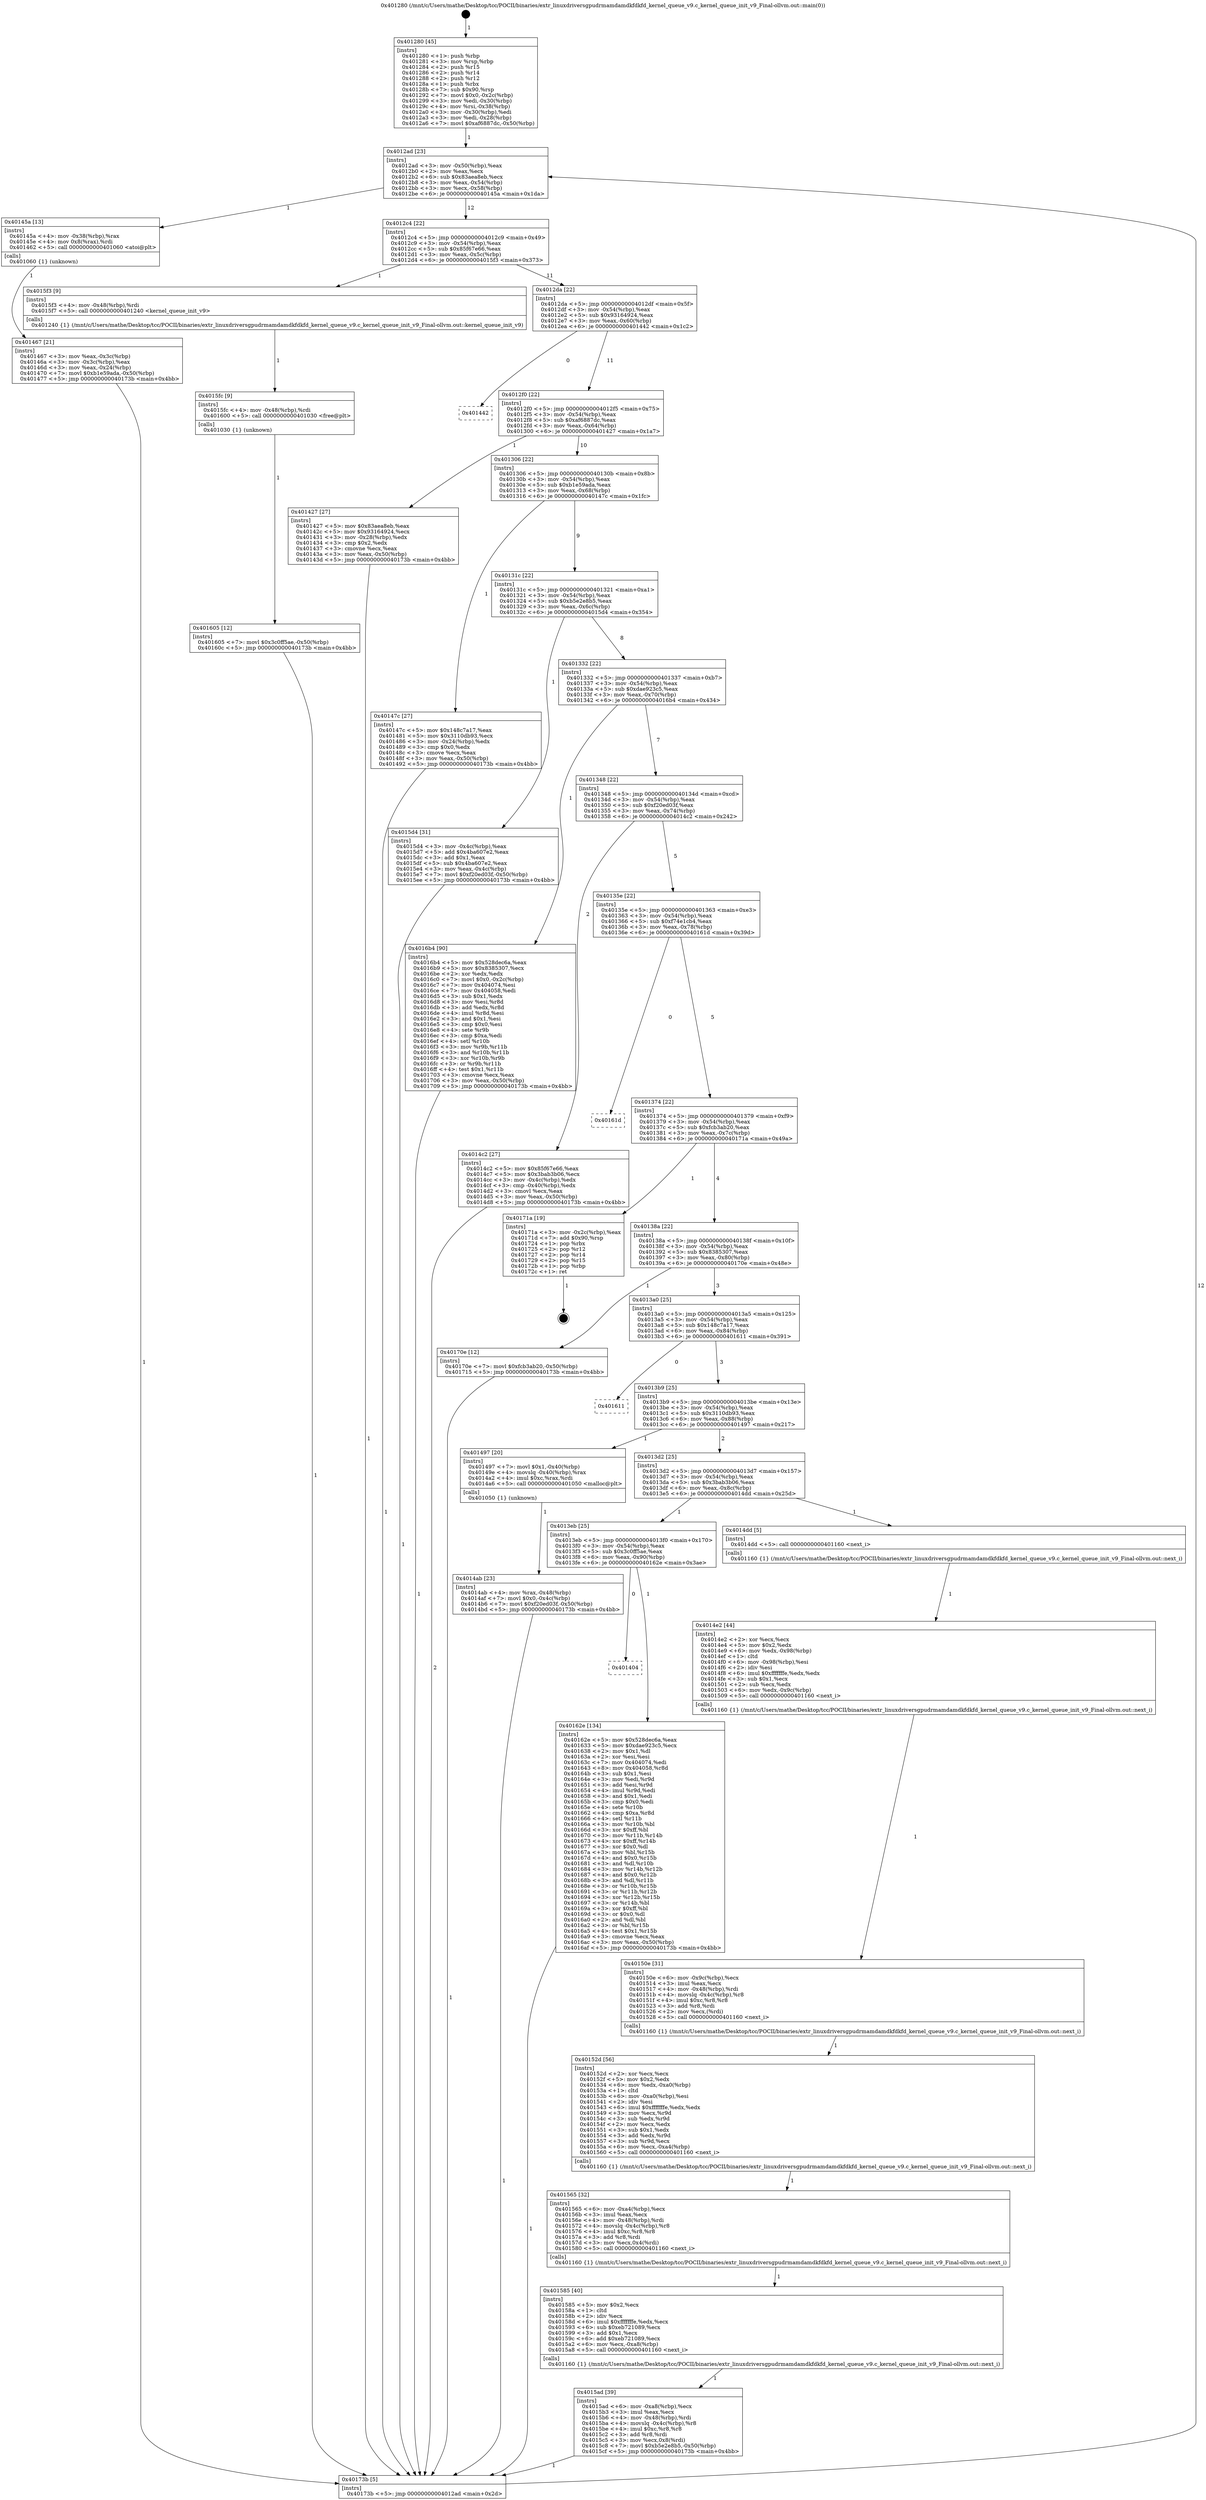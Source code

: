 digraph "0x401280" {
  label = "0x401280 (/mnt/c/Users/mathe/Desktop/tcc/POCII/binaries/extr_linuxdriversgpudrmamdamdkfdkfd_kernel_queue_v9.c_kernel_queue_init_v9_Final-ollvm.out::main(0))"
  labelloc = "t"
  node[shape=record]

  Entry [label="",width=0.3,height=0.3,shape=circle,fillcolor=black,style=filled]
  "0x4012ad" [label="{
     0x4012ad [23]\l
     | [instrs]\l
     &nbsp;&nbsp;0x4012ad \<+3\>: mov -0x50(%rbp),%eax\l
     &nbsp;&nbsp;0x4012b0 \<+2\>: mov %eax,%ecx\l
     &nbsp;&nbsp;0x4012b2 \<+6\>: sub $0x83aea8eb,%ecx\l
     &nbsp;&nbsp;0x4012b8 \<+3\>: mov %eax,-0x54(%rbp)\l
     &nbsp;&nbsp;0x4012bb \<+3\>: mov %ecx,-0x58(%rbp)\l
     &nbsp;&nbsp;0x4012be \<+6\>: je 000000000040145a \<main+0x1da\>\l
  }"]
  "0x40145a" [label="{
     0x40145a [13]\l
     | [instrs]\l
     &nbsp;&nbsp;0x40145a \<+4\>: mov -0x38(%rbp),%rax\l
     &nbsp;&nbsp;0x40145e \<+4\>: mov 0x8(%rax),%rdi\l
     &nbsp;&nbsp;0x401462 \<+5\>: call 0000000000401060 \<atoi@plt\>\l
     | [calls]\l
     &nbsp;&nbsp;0x401060 \{1\} (unknown)\l
  }"]
  "0x4012c4" [label="{
     0x4012c4 [22]\l
     | [instrs]\l
     &nbsp;&nbsp;0x4012c4 \<+5\>: jmp 00000000004012c9 \<main+0x49\>\l
     &nbsp;&nbsp;0x4012c9 \<+3\>: mov -0x54(%rbp),%eax\l
     &nbsp;&nbsp;0x4012cc \<+5\>: sub $0x85f67e66,%eax\l
     &nbsp;&nbsp;0x4012d1 \<+3\>: mov %eax,-0x5c(%rbp)\l
     &nbsp;&nbsp;0x4012d4 \<+6\>: je 00000000004015f3 \<main+0x373\>\l
  }"]
  Exit [label="",width=0.3,height=0.3,shape=circle,fillcolor=black,style=filled,peripheries=2]
  "0x4015f3" [label="{
     0x4015f3 [9]\l
     | [instrs]\l
     &nbsp;&nbsp;0x4015f3 \<+4\>: mov -0x48(%rbp),%rdi\l
     &nbsp;&nbsp;0x4015f7 \<+5\>: call 0000000000401240 \<kernel_queue_init_v9\>\l
     | [calls]\l
     &nbsp;&nbsp;0x401240 \{1\} (/mnt/c/Users/mathe/Desktop/tcc/POCII/binaries/extr_linuxdriversgpudrmamdamdkfdkfd_kernel_queue_v9.c_kernel_queue_init_v9_Final-ollvm.out::kernel_queue_init_v9)\l
  }"]
  "0x4012da" [label="{
     0x4012da [22]\l
     | [instrs]\l
     &nbsp;&nbsp;0x4012da \<+5\>: jmp 00000000004012df \<main+0x5f\>\l
     &nbsp;&nbsp;0x4012df \<+3\>: mov -0x54(%rbp),%eax\l
     &nbsp;&nbsp;0x4012e2 \<+5\>: sub $0x93164924,%eax\l
     &nbsp;&nbsp;0x4012e7 \<+3\>: mov %eax,-0x60(%rbp)\l
     &nbsp;&nbsp;0x4012ea \<+6\>: je 0000000000401442 \<main+0x1c2\>\l
  }"]
  "0x401404" [label="{
     0x401404\l
  }", style=dashed]
  "0x401442" [label="{
     0x401442\l
  }", style=dashed]
  "0x4012f0" [label="{
     0x4012f0 [22]\l
     | [instrs]\l
     &nbsp;&nbsp;0x4012f0 \<+5\>: jmp 00000000004012f5 \<main+0x75\>\l
     &nbsp;&nbsp;0x4012f5 \<+3\>: mov -0x54(%rbp),%eax\l
     &nbsp;&nbsp;0x4012f8 \<+5\>: sub $0xaf6887dc,%eax\l
     &nbsp;&nbsp;0x4012fd \<+3\>: mov %eax,-0x64(%rbp)\l
     &nbsp;&nbsp;0x401300 \<+6\>: je 0000000000401427 \<main+0x1a7\>\l
  }"]
  "0x40162e" [label="{
     0x40162e [134]\l
     | [instrs]\l
     &nbsp;&nbsp;0x40162e \<+5\>: mov $0x528dec6a,%eax\l
     &nbsp;&nbsp;0x401633 \<+5\>: mov $0xdae923c5,%ecx\l
     &nbsp;&nbsp;0x401638 \<+2\>: mov $0x1,%dl\l
     &nbsp;&nbsp;0x40163a \<+2\>: xor %esi,%esi\l
     &nbsp;&nbsp;0x40163c \<+7\>: mov 0x404074,%edi\l
     &nbsp;&nbsp;0x401643 \<+8\>: mov 0x404058,%r8d\l
     &nbsp;&nbsp;0x40164b \<+3\>: sub $0x1,%esi\l
     &nbsp;&nbsp;0x40164e \<+3\>: mov %edi,%r9d\l
     &nbsp;&nbsp;0x401651 \<+3\>: add %esi,%r9d\l
     &nbsp;&nbsp;0x401654 \<+4\>: imul %r9d,%edi\l
     &nbsp;&nbsp;0x401658 \<+3\>: and $0x1,%edi\l
     &nbsp;&nbsp;0x40165b \<+3\>: cmp $0x0,%edi\l
     &nbsp;&nbsp;0x40165e \<+4\>: sete %r10b\l
     &nbsp;&nbsp;0x401662 \<+4\>: cmp $0xa,%r8d\l
     &nbsp;&nbsp;0x401666 \<+4\>: setl %r11b\l
     &nbsp;&nbsp;0x40166a \<+3\>: mov %r10b,%bl\l
     &nbsp;&nbsp;0x40166d \<+3\>: xor $0xff,%bl\l
     &nbsp;&nbsp;0x401670 \<+3\>: mov %r11b,%r14b\l
     &nbsp;&nbsp;0x401673 \<+4\>: xor $0xff,%r14b\l
     &nbsp;&nbsp;0x401677 \<+3\>: xor $0x0,%dl\l
     &nbsp;&nbsp;0x40167a \<+3\>: mov %bl,%r15b\l
     &nbsp;&nbsp;0x40167d \<+4\>: and $0x0,%r15b\l
     &nbsp;&nbsp;0x401681 \<+3\>: and %dl,%r10b\l
     &nbsp;&nbsp;0x401684 \<+3\>: mov %r14b,%r12b\l
     &nbsp;&nbsp;0x401687 \<+4\>: and $0x0,%r12b\l
     &nbsp;&nbsp;0x40168b \<+3\>: and %dl,%r11b\l
     &nbsp;&nbsp;0x40168e \<+3\>: or %r10b,%r15b\l
     &nbsp;&nbsp;0x401691 \<+3\>: or %r11b,%r12b\l
     &nbsp;&nbsp;0x401694 \<+3\>: xor %r12b,%r15b\l
     &nbsp;&nbsp;0x401697 \<+3\>: or %r14b,%bl\l
     &nbsp;&nbsp;0x40169a \<+3\>: xor $0xff,%bl\l
     &nbsp;&nbsp;0x40169d \<+3\>: or $0x0,%dl\l
     &nbsp;&nbsp;0x4016a0 \<+2\>: and %dl,%bl\l
     &nbsp;&nbsp;0x4016a2 \<+3\>: or %bl,%r15b\l
     &nbsp;&nbsp;0x4016a5 \<+4\>: test $0x1,%r15b\l
     &nbsp;&nbsp;0x4016a9 \<+3\>: cmovne %ecx,%eax\l
     &nbsp;&nbsp;0x4016ac \<+3\>: mov %eax,-0x50(%rbp)\l
     &nbsp;&nbsp;0x4016af \<+5\>: jmp 000000000040173b \<main+0x4bb\>\l
  }"]
  "0x401427" [label="{
     0x401427 [27]\l
     | [instrs]\l
     &nbsp;&nbsp;0x401427 \<+5\>: mov $0x83aea8eb,%eax\l
     &nbsp;&nbsp;0x40142c \<+5\>: mov $0x93164924,%ecx\l
     &nbsp;&nbsp;0x401431 \<+3\>: mov -0x28(%rbp),%edx\l
     &nbsp;&nbsp;0x401434 \<+3\>: cmp $0x2,%edx\l
     &nbsp;&nbsp;0x401437 \<+3\>: cmovne %ecx,%eax\l
     &nbsp;&nbsp;0x40143a \<+3\>: mov %eax,-0x50(%rbp)\l
     &nbsp;&nbsp;0x40143d \<+5\>: jmp 000000000040173b \<main+0x4bb\>\l
  }"]
  "0x401306" [label="{
     0x401306 [22]\l
     | [instrs]\l
     &nbsp;&nbsp;0x401306 \<+5\>: jmp 000000000040130b \<main+0x8b\>\l
     &nbsp;&nbsp;0x40130b \<+3\>: mov -0x54(%rbp),%eax\l
     &nbsp;&nbsp;0x40130e \<+5\>: sub $0xb1e59ada,%eax\l
     &nbsp;&nbsp;0x401313 \<+3\>: mov %eax,-0x68(%rbp)\l
     &nbsp;&nbsp;0x401316 \<+6\>: je 000000000040147c \<main+0x1fc\>\l
  }"]
  "0x40173b" [label="{
     0x40173b [5]\l
     | [instrs]\l
     &nbsp;&nbsp;0x40173b \<+5\>: jmp 00000000004012ad \<main+0x2d\>\l
  }"]
  "0x401280" [label="{
     0x401280 [45]\l
     | [instrs]\l
     &nbsp;&nbsp;0x401280 \<+1\>: push %rbp\l
     &nbsp;&nbsp;0x401281 \<+3\>: mov %rsp,%rbp\l
     &nbsp;&nbsp;0x401284 \<+2\>: push %r15\l
     &nbsp;&nbsp;0x401286 \<+2\>: push %r14\l
     &nbsp;&nbsp;0x401288 \<+2\>: push %r12\l
     &nbsp;&nbsp;0x40128a \<+1\>: push %rbx\l
     &nbsp;&nbsp;0x40128b \<+7\>: sub $0x90,%rsp\l
     &nbsp;&nbsp;0x401292 \<+7\>: movl $0x0,-0x2c(%rbp)\l
     &nbsp;&nbsp;0x401299 \<+3\>: mov %edi,-0x30(%rbp)\l
     &nbsp;&nbsp;0x40129c \<+4\>: mov %rsi,-0x38(%rbp)\l
     &nbsp;&nbsp;0x4012a0 \<+3\>: mov -0x30(%rbp),%edi\l
     &nbsp;&nbsp;0x4012a3 \<+3\>: mov %edi,-0x28(%rbp)\l
     &nbsp;&nbsp;0x4012a6 \<+7\>: movl $0xaf6887dc,-0x50(%rbp)\l
  }"]
  "0x401467" [label="{
     0x401467 [21]\l
     | [instrs]\l
     &nbsp;&nbsp;0x401467 \<+3\>: mov %eax,-0x3c(%rbp)\l
     &nbsp;&nbsp;0x40146a \<+3\>: mov -0x3c(%rbp),%eax\l
     &nbsp;&nbsp;0x40146d \<+3\>: mov %eax,-0x24(%rbp)\l
     &nbsp;&nbsp;0x401470 \<+7\>: movl $0xb1e59ada,-0x50(%rbp)\l
     &nbsp;&nbsp;0x401477 \<+5\>: jmp 000000000040173b \<main+0x4bb\>\l
  }"]
  "0x401605" [label="{
     0x401605 [12]\l
     | [instrs]\l
     &nbsp;&nbsp;0x401605 \<+7\>: movl $0x3c0ff5ae,-0x50(%rbp)\l
     &nbsp;&nbsp;0x40160c \<+5\>: jmp 000000000040173b \<main+0x4bb\>\l
  }"]
  "0x40147c" [label="{
     0x40147c [27]\l
     | [instrs]\l
     &nbsp;&nbsp;0x40147c \<+5\>: mov $0x148c7a17,%eax\l
     &nbsp;&nbsp;0x401481 \<+5\>: mov $0x3110db93,%ecx\l
     &nbsp;&nbsp;0x401486 \<+3\>: mov -0x24(%rbp),%edx\l
     &nbsp;&nbsp;0x401489 \<+3\>: cmp $0x0,%edx\l
     &nbsp;&nbsp;0x40148c \<+3\>: cmove %ecx,%eax\l
     &nbsp;&nbsp;0x40148f \<+3\>: mov %eax,-0x50(%rbp)\l
     &nbsp;&nbsp;0x401492 \<+5\>: jmp 000000000040173b \<main+0x4bb\>\l
  }"]
  "0x40131c" [label="{
     0x40131c [22]\l
     | [instrs]\l
     &nbsp;&nbsp;0x40131c \<+5\>: jmp 0000000000401321 \<main+0xa1\>\l
     &nbsp;&nbsp;0x401321 \<+3\>: mov -0x54(%rbp),%eax\l
     &nbsp;&nbsp;0x401324 \<+5\>: sub $0xb5e2e8b5,%eax\l
     &nbsp;&nbsp;0x401329 \<+3\>: mov %eax,-0x6c(%rbp)\l
     &nbsp;&nbsp;0x40132c \<+6\>: je 00000000004015d4 \<main+0x354\>\l
  }"]
  "0x4015fc" [label="{
     0x4015fc [9]\l
     | [instrs]\l
     &nbsp;&nbsp;0x4015fc \<+4\>: mov -0x48(%rbp),%rdi\l
     &nbsp;&nbsp;0x401600 \<+5\>: call 0000000000401030 \<free@plt\>\l
     | [calls]\l
     &nbsp;&nbsp;0x401030 \{1\} (unknown)\l
  }"]
  "0x4015d4" [label="{
     0x4015d4 [31]\l
     | [instrs]\l
     &nbsp;&nbsp;0x4015d4 \<+3\>: mov -0x4c(%rbp),%eax\l
     &nbsp;&nbsp;0x4015d7 \<+5\>: add $0x4ba607e2,%eax\l
     &nbsp;&nbsp;0x4015dc \<+3\>: add $0x1,%eax\l
     &nbsp;&nbsp;0x4015df \<+5\>: sub $0x4ba607e2,%eax\l
     &nbsp;&nbsp;0x4015e4 \<+3\>: mov %eax,-0x4c(%rbp)\l
     &nbsp;&nbsp;0x4015e7 \<+7\>: movl $0xf20ed03f,-0x50(%rbp)\l
     &nbsp;&nbsp;0x4015ee \<+5\>: jmp 000000000040173b \<main+0x4bb\>\l
  }"]
  "0x401332" [label="{
     0x401332 [22]\l
     | [instrs]\l
     &nbsp;&nbsp;0x401332 \<+5\>: jmp 0000000000401337 \<main+0xb7\>\l
     &nbsp;&nbsp;0x401337 \<+3\>: mov -0x54(%rbp),%eax\l
     &nbsp;&nbsp;0x40133a \<+5\>: sub $0xdae923c5,%eax\l
     &nbsp;&nbsp;0x40133f \<+3\>: mov %eax,-0x70(%rbp)\l
     &nbsp;&nbsp;0x401342 \<+6\>: je 00000000004016b4 \<main+0x434\>\l
  }"]
  "0x4015ad" [label="{
     0x4015ad [39]\l
     | [instrs]\l
     &nbsp;&nbsp;0x4015ad \<+6\>: mov -0xa8(%rbp),%ecx\l
     &nbsp;&nbsp;0x4015b3 \<+3\>: imul %eax,%ecx\l
     &nbsp;&nbsp;0x4015b6 \<+4\>: mov -0x48(%rbp),%rdi\l
     &nbsp;&nbsp;0x4015ba \<+4\>: movslq -0x4c(%rbp),%r8\l
     &nbsp;&nbsp;0x4015be \<+4\>: imul $0xc,%r8,%r8\l
     &nbsp;&nbsp;0x4015c2 \<+3\>: add %r8,%rdi\l
     &nbsp;&nbsp;0x4015c5 \<+3\>: mov %ecx,0x8(%rdi)\l
     &nbsp;&nbsp;0x4015c8 \<+7\>: movl $0xb5e2e8b5,-0x50(%rbp)\l
     &nbsp;&nbsp;0x4015cf \<+5\>: jmp 000000000040173b \<main+0x4bb\>\l
  }"]
  "0x4016b4" [label="{
     0x4016b4 [90]\l
     | [instrs]\l
     &nbsp;&nbsp;0x4016b4 \<+5\>: mov $0x528dec6a,%eax\l
     &nbsp;&nbsp;0x4016b9 \<+5\>: mov $0x8385307,%ecx\l
     &nbsp;&nbsp;0x4016be \<+2\>: xor %edx,%edx\l
     &nbsp;&nbsp;0x4016c0 \<+7\>: movl $0x0,-0x2c(%rbp)\l
     &nbsp;&nbsp;0x4016c7 \<+7\>: mov 0x404074,%esi\l
     &nbsp;&nbsp;0x4016ce \<+7\>: mov 0x404058,%edi\l
     &nbsp;&nbsp;0x4016d5 \<+3\>: sub $0x1,%edx\l
     &nbsp;&nbsp;0x4016d8 \<+3\>: mov %esi,%r8d\l
     &nbsp;&nbsp;0x4016db \<+3\>: add %edx,%r8d\l
     &nbsp;&nbsp;0x4016de \<+4\>: imul %r8d,%esi\l
     &nbsp;&nbsp;0x4016e2 \<+3\>: and $0x1,%esi\l
     &nbsp;&nbsp;0x4016e5 \<+3\>: cmp $0x0,%esi\l
     &nbsp;&nbsp;0x4016e8 \<+4\>: sete %r9b\l
     &nbsp;&nbsp;0x4016ec \<+3\>: cmp $0xa,%edi\l
     &nbsp;&nbsp;0x4016ef \<+4\>: setl %r10b\l
     &nbsp;&nbsp;0x4016f3 \<+3\>: mov %r9b,%r11b\l
     &nbsp;&nbsp;0x4016f6 \<+3\>: and %r10b,%r11b\l
     &nbsp;&nbsp;0x4016f9 \<+3\>: xor %r10b,%r9b\l
     &nbsp;&nbsp;0x4016fc \<+3\>: or %r9b,%r11b\l
     &nbsp;&nbsp;0x4016ff \<+4\>: test $0x1,%r11b\l
     &nbsp;&nbsp;0x401703 \<+3\>: cmovne %ecx,%eax\l
     &nbsp;&nbsp;0x401706 \<+3\>: mov %eax,-0x50(%rbp)\l
     &nbsp;&nbsp;0x401709 \<+5\>: jmp 000000000040173b \<main+0x4bb\>\l
  }"]
  "0x401348" [label="{
     0x401348 [22]\l
     | [instrs]\l
     &nbsp;&nbsp;0x401348 \<+5\>: jmp 000000000040134d \<main+0xcd\>\l
     &nbsp;&nbsp;0x40134d \<+3\>: mov -0x54(%rbp),%eax\l
     &nbsp;&nbsp;0x401350 \<+5\>: sub $0xf20ed03f,%eax\l
     &nbsp;&nbsp;0x401355 \<+3\>: mov %eax,-0x74(%rbp)\l
     &nbsp;&nbsp;0x401358 \<+6\>: je 00000000004014c2 \<main+0x242\>\l
  }"]
  "0x401585" [label="{
     0x401585 [40]\l
     | [instrs]\l
     &nbsp;&nbsp;0x401585 \<+5\>: mov $0x2,%ecx\l
     &nbsp;&nbsp;0x40158a \<+1\>: cltd\l
     &nbsp;&nbsp;0x40158b \<+2\>: idiv %ecx\l
     &nbsp;&nbsp;0x40158d \<+6\>: imul $0xfffffffe,%edx,%ecx\l
     &nbsp;&nbsp;0x401593 \<+6\>: sub $0xeb721089,%ecx\l
     &nbsp;&nbsp;0x401599 \<+3\>: add $0x1,%ecx\l
     &nbsp;&nbsp;0x40159c \<+6\>: add $0xeb721089,%ecx\l
     &nbsp;&nbsp;0x4015a2 \<+6\>: mov %ecx,-0xa8(%rbp)\l
     &nbsp;&nbsp;0x4015a8 \<+5\>: call 0000000000401160 \<next_i\>\l
     | [calls]\l
     &nbsp;&nbsp;0x401160 \{1\} (/mnt/c/Users/mathe/Desktop/tcc/POCII/binaries/extr_linuxdriversgpudrmamdamdkfdkfd_kernel_queue_v9.c_kernel_queue_init_v9_Final-ollvm.out::next_i)\l
  }"]
  "0x4014c2" [label="{
     0x4014c2 [27]\l
     | [instrs]\l
     &nbsp;&nbsp;0x4014c2 \<+5\>: mov $0x85f67e66,%eax\l
     &nbsp;&nbsp;0x4014c7 \<+5\>: mov $0x3bab3b06,%ecx\l
     &nbsp;&nbsp;0x4014cc \<+3\>: mov -0x4c(%rbp),%edx\l
     &nbsp;&nbsp;0x4014cf \<+3\>: cmp -0x40(%rbp),%edx\l
     &nbsp;&nbsp;0x4014d2 \<+3\>: cmovl %ecx,%eax\l
     &nbsp;&nbsp;0x4014d5 \<+3\>: mov %eax,-0x50(%rbp)\l
     &nbsp;&nbsp;0x4014d8 \<+5\>: jmp 000000000040173b \<main+0x4bb\>\l
  }"]
  "0x40135e" [label="{
     0x40135e [22]\l
     | [instrs]\l
     &nbsp;&nbsp;0x40135e \<+5\>: jmp 0000000000401363 \<main+0xe3\>\l
     &nbsp;&nbsp;0x401363 \<+3\>: mov -0x54(%rbp),%eax\l
     &nbsp;&nbsp;0x401366 \<+5\>: sub $0xf74e1cb4,%eax\l
     &nbsp;&nbsp;0x40136b \<+3\>: mov %eax,-0x78(%rbp)\l
     &nbsp;&nbsp;0x40136e \<+6\>: je 000000000040161d \<main+0x39d\>\l
  }"]
  "0x401565" [label="{
     0x401565 [32]\l
     | [instrs]\l
     &nbsp;&nbsp;0x401565 \<+6\>: mov -0xa4(%rbp),%ecx\l
     &nbsp;&nbsp;0x40156b \<+3\>: imul %eax,%ecx\l
     &nbsp;&nbsp;0x40156e \<+4\>: mov -0x48(%rbp),%rdi\l
     &nbsp;&nbsp;0x401572 \<+4\>: movslq -0x4c(%rbp),%r8\l
     &nbsp;&nbsp;0x401576 \<+4\>: imul $0xc,%r8,%r8\l
     &nbsp;&nbsp;0x40157a \<+3\>: add %r8,%rdi\l
     &nbsp;&nbsp;0x40157d \<+3\>: mov %ecx,0x4(%rdi)\l
     &nbsp;&nbsp;0x401580 \<+5\>: call 0000000000401160 \<next_i\>\l
     | [calls]\l
     &nbsp;&nbsp;0x401160 \{1\} (/mnt/c/Users/mathe/Desktop/tcc/POCII/binaries/extr_linuxdriversgpudrmamdamdkfdkfd_kernel_queue_v9.c_kernel_queue_init_v9_Final-ollvm.out::next_i)\l
  }"]
  "0x40161d" [label="{
     0x40161d\l
  }", style=dashed]
  "0x401374" [label="{
     0x401374 [22]\l
     | [instrs]\l
     &nbsp;&nbsp;0x401374 \<+5\>: jmp 0000000000401379 \<main+0xf9\>\l
     &nbsp;&nbsp;0x401379 \<+3\>: mov -0x54(%rbp),%eax\l
     &nbsp;&nbsp;0x40137c \<+5\>: sub $0xfcb3ab20,%eax\l
     &nbsp;&nbsp;0x401381 \<+3\>: mov %eax,-0x7c(%rbp)\l
     &nbsp;&nbsp;0x401384 \<+6\>: je 000000000040171a \<main+0x49a\>\l
  }"]
  "0x40152d" [label="{
     0x40152d [56]\l
     | [instrs]\l
     &nbsp;&nbsp;0x40152d \<+2\>: xor %ecx,%ecx\l
     &nbsp;&nbsp;0x40152f \<+5\>: mov $0x2,%edx\l
     &nbsp;&nbsp;0x401534 \<+6\>: mov %edx,-0xa0(%rbp)\l
     &nbsp;&nbsp;0x40153a \<+1\>: cltd\l
     &nbsp;&nbsp;0x40153b \<+6\>: mov -0xa0(%rbp),%esi\l
     &nbsp;&nbsp;0x401541 \<+2\>: idiv %esi\l
     &nbsp;&nbsp;0x401543 \<+6\>: imul $0xfffffffe,%edx,%edx\l
     &nbsp;&nbsp;0x401549 \<+3\>: mov %ecx,%r9d\l
     &nbsp;&nbsp;0x40154c \<+3\>: sub %edx,%r9d\l
     &nbsp;&nbsp;0x40154f \<+2\>: mov %ecx,%edx\l
     &nbsp;&nbsp;0x401551 \<+3\>: sub $0x1,%edx\l
     &nbsp;&nbsp;0x401554 \<+3\>: add %edx,%r9d\l
     &nbsp;&nbsp;0x401557 \<+3\>: sub %r9d,%ecx\l
     &nbsp;&nbsp;0x40155a \<+6\>: mov %ecx,-0xa4(%rbp)\l
     &nbsp;&nbsp;0x401560 \<+5\>: call 0000000000401160 \<next_i\>\l
     | [calls]\l
     &nbsp;&nbsp;0x401160 \{1\} (/mnt/c/Users/mathe/Desktop/tcc/POCII/binaries/extr_linuxdriversgpudrmamdamdkfdkfd_kernel_queue_v9.c_kernel_queue_init_v9_Final-ollvm.out::next_i)\l
  }"]
  "0x40171a" [label="{
     0x40171a [19]\l
     | [instrs]\l
     &nbsp;&nbsp;0x40171a \<+3\>: mov -0x2c(%rbp),%eax\l
     &nbsp;&nbsp;0x40171d \<+7\>: add $0x90,%rsp\l
     &nbsp;&nbsp;0x401724 \<+1\>: pop %rbx\l
     &nbsp;&nbsp;0x401725 \<+2\>: pop %r12\l
     &nbsp;&nbsp;0x401727 \<+2\>: pop %r14\l
     &nbsp;&nbsp;0x401729 \<+2\>: pop %r15\l
     &nbsp;&nbsp;0x40172b \<+1\>: pop %rbp\l
     &nbsp;&nbsp;0x40172c \<+1\>: ret\l
  }"]
  "0x40138a" [label="{
     0x40138a [22]\l
     | [instrs]\l
     &nbsp;&nbsp;0x40138a \<+5\>: jmp 000000000040138f \<main+0x10f\>\l
     &nbsp;&nbsp;0x40138f \<+3\>: mov -0x54(%rbp),%eax\l
     &nbsp;&nbsp;0x401392 \<+5\>: sub $0x8385307,%eax\l
     &nbsp;&nbsp;0x401397 \<+3\>: mov %eax,-0x80(%rbp)\l
     &nbsp;&nbsp;0x40139a \<+6\>: je 000000000040170e \<main+0x48e\>\l
  }"]
  "0x40150e" [label="{
     0x40150e [31]\l
     | [instrs]\l
     &nbsp;&nbsp;0x40150e \<+6\>: mov -0x9c(%rbp),%ecx\l
     &nbsp;&nbsp;0x401514 \<+3\>: imul %eax,%ecx\l
     &nbsp;&nbsp;0x401517 \<+4\>: mov -0x48(%rbp),%rdi\l
     &nbsp;&nbsp;0x40151b \<+4\>: movslq -0x4c(%rbp),%r8\l
     &nbsp;&nbsp;0x40151f \<+4\>: imul $0xc,%r8,%r8\l
     &nbsp;&nbsp;0x401523 \<+3\>: add %r8,%rdi\l
     &nbsp;&nbsp;0x401526 \<+2\>: mov %ecx,(%rdi)\l
     &nbsp;&nbsp;0x401528 \<+5\>: call 0000000000401160 \<next_i\>\l
     | [calls]\l
     &nbsp;&nbsp;0x401160 \{1\} (/mnt/c/Users/mathe/Desktop/tcc/POCII/binaries/extr_linuxdriversgpudrmamdamdkfdkfd_kernel_queue_v9.c_kernel_queue_init_v9_Final-ollvm.out::next_i)\l
  }"]
  "0x40170e" [label="{
     0x40170e [12]\l
     | [instrs]\l
     &nbsp;&nbsp;0x40170e \<+7\>: movl $0xfcb3ab20,-0x50(%rbp)\l
     &nbsp;&nbsp;0x401715 \<+5\>: jmp 000000000040173b \<main+0x4bb\>\l
  }"]
  "0x4013a0" [label="{
     0x4013a0 [25]\l
     | [instrs]\l
     &nbsp;&nbsp;0x4013a0 \<+5\>: jmp 00000000004013a5 \<main+0x125\>\l
     &nbsp;&nbsp;0x4013a5 \<+3\>: mov -0x54(%rbp),%eax\l
     &nbsp;&nbsp;0x4013a8 \<+5\>: sub $0x148c7a17,%eax\l
     &nbsp;&nbsp;0x4013ad \<+6\>: mov %eax,-0x84(%rbp)\l
     &nbsp;&nbsp;0x4013b3 \<+6\>: je 0000000000401611 \<main+0x391\>\l
  }"]
  "0x4014e2" [label="{
     0x4014e2 [44]\l
     | [instrs]\l
     &nbsp;&nbsp;0x4014e2 \<+2\>: xor %ecx,%ecx\l
     &nbsp;&nbsp;0x4014e4 \<+5\>: mov $0x2,%edx\l
     &nbsp;&nbsp;0x4014e9 \<+6\>: mov %edx,-0x98(%rbp)\l
     &nbsp;&nbsp;0x4014ef \<+1\>: cltd\l
     &nbsp;&nbsp;0x4014f0 \<+6\>: mov -0x98(%rbp),%esi\l
     &nbsp;&nbsp;0x4014f6 \<+2\>: idiv %esi\l
     &nbsp;&nbsp;0x4014f8 \<+6\>: imul $0xfffffffe,%edx,%edx\l
     &nbsp;&nbsp;0x4014fe \<+3\>: sub $0x1,%ecx\l
     &nbsp;&nbsp;0x401501 \<+2\>: sub %ecx,%edx\l
     &nbsp;&nbsp;0x401503 \<+6\>: mov %edx,-0x9c(%rbp)\l
     &nbsp;&nbsp;0x401509 \<+5\>: call 0000000000401160 \<next_i\>\l
     | [calls]\l
     &nbsp;&nbsp;0x401160 \{1\} (/mnt/c/Users/mathe/Desktop/tcc/POCII/binaries/extr_linuxdriversgpudrmamdamdkfdkfd_kernel_queue_v9.c_kernel_queue_init_v9_Final-ollvm.out::next_i)\l
  }"]
  "0x401611" [label="{
     0x401611\l
  }", style=dashed]
  "0x4013b9" [label="{
     0x4013b9 [25]\l
     | [instrs]\l
     &nbsp;&nbsp;0x4013b9 \<+5\>: jmp 00000000004013be \<main+0x13e\>\l
     &nbsp;&nbsp;0x4013be \<+3\>: mov -0x54(%rbp),%eax\l
     &nbsp;&nbsp;0x4013c1 \<+5\>: sub $0x3110db93,%eax\l
     &nbsp;&nbsp;0x4013c6 \<+6\>: mov %eax,-0x88(%rbp)\l
     &nbsp;&nbsp;0x4013cc \<+6\>: je 0000000000401497 \<main+0x217\>\l
  }"]
  "0x4013eb" [label="{
     0x4013eb [25]\l
     | [instrs]\l
     &nbsp;&nbsp;0x4013eb \<+5\>: jmp 00000000004013f0 \<main+0x170\>\l
     &nbsp;&nbsp;0x4013f0 \<+3\>: mov -0x54(%rbp),%eax\l
     &nbsp;&nbsp;0x4013f3 \<+5\>: sub $0x3c0ff5ae,%eax\l
     &nbsp;&nbsp;0x4013f8 \<+6\>: mov %eax,-0x90(%rbp)\l
     &nbsp;&nbsp;0x4013fe \<+6\>: je 000000000040162e \<main+0x3ae\>\l
  }"]
  "0x401497" [label="{
     0x401497 [20]\l
     | [instrs]\l
     &nbsp;&nbsp;0x401497 \<+7\>: movl $0x1,-0x40(%rbp)\l
     &nbsp;&nbsp;0x40149e \<+4\>: movslq -0x40(%rbp),%rax\l
     &nbsp;&nbsp;0x4014a2 \<+4\>: imul $0xc,%rax,%rdi\l
     &nbsp;&nbsp;0x4014a6 \<+5\>: call 0000000000401050 \<malloc@plt\>\l
     | [calls]\l
     &nbsp;&nbsp;0x401050 \{1\} (unknown)\l
  }"]
  "0x4013d2" [label="{
     0x4013d2 [25]\l
     | [instrs]\l
     &nbsp;&nbsp;0x4013d2 \<+5\>: jmp 00000000004013d7 \<main+0x157\>\l
     &nbsp;&nbsp;0x4013d7 \<+3\>: mov -0x54(%rbp),%eax\l
     &nbsp;&nbsp;0x4013da \<+5\>: sub $0x3bab3b06,%eax\l
     &nbsp;&nbsp;0x4013df \<+6\>: mov %eax,-0x8c(%rbp)\l
     &nbsp;&nbsp;0x4013e5 \<+6\>: je 00000000004014dd \<main+0x25d\>\l
  }"]
  "0x4014ab" [label="{
     0x4014ab [23]\l
     | [instrs]\l
     &nbsp;&nbsp;0x4014ab \<+4\>: mov %rax,-0x48(%rbp)\l
     &nbsp;&nbsp;0x4014af \<+7\>: movl $0x0,-0x4c(%rbp)\l
     &nbsp;&nbsp;0x4014b6 \<+7\>: movl $0xf20ed03f,-0x50(%rbp)\l
     &nbsp;&nbsp;0x4014bd \<+5\>: jmp 000000000040173b \<main+0x4bb\>\l
  }"]
  "0x4014dd" [label="{
     0x4014dd [5]\l
     | [instrs]\l
     &nbsp;&nbsp;0x4014dd \<+5\>: call 0000000000401160 \<next_i\>\l
     | [calls]\l
     &nbsp;&nbsp;0x401160 \{1\} (/mnt/c/Users/mathe/Desktop/tcc/POCII/binaries/extr_linuxdriversgpudrmamdamdkfdkfd_kernel_queue_v9.c_kernel_queue_init_v9_Final-ollvm.out::next_i)\l
  }"]
  Entry -> "0x401280" [label=" 1"]
  "0x4012ad" -> "0x40145a" [label=" 1"]
  "0x4012ad" -> "0x4012c4" [label=" 12"]
  "0x40171a" -> Exit [label=" 1"]
  "0x4012c4" -> "0x4015f3" [label=" 1"]
  "0x4012c4" -> "0x4012da" [label=" 11"]
  "0x40170e" -> "0x40173b" [label=" 1"]
  "0x4012da" -> "0x401442" [label=" 0"]
  "0x4012da" -> "0x4012f0" [label=" 11"]
  "0x4016b4" -> "0x40173b" [label=" 1"]
  "0x4012f0" -> "0x401427" [label=" 1"]
  "0x4012f0" -> "0x401306" [label=" 10"]
  "0x401427" -> "0x40173b" [label=" 1"]
  "0x401280" -> "0x4012ad" [label=" 1"]
  "0x40173b" -> "0x4012ad" [label=" 12"]
  "0x40145a" -> "0x401467" [label=" 1"]
  "0x401467" -> "0x40173b" [label=" 1"]
  "0x40162e" -> "0x40173b" [label=" 1"]
  "0x401306" -> "0x40147c" [label=" 1"]
  "0x401306" -> "0x40131c" [label=" 9"]
  "0x40147c" -> "0x40173b" [label=" 1"]
  "0x4013eb" -> "0x40162e" [label=" 1"]
  "0x40131c" -> "0x4015d4" [label=" 1"]
  "0x40131c" -> "0x401332" [label=" 8"]
  "0x4013eb" -> "0x401404" [label=" 0"]
  "0x401332" -> "0x4016b4" [label=" 1"]
  "0x401332" -> "0x401348" [label=" 7"]
  "0x401605" -> "0x40173b" [label=" 1"]
  "0x401348" -> "0x4014c2" [label=" 2"]
  "0x401348" -> "0x40135e" [label=" 5"]
  "0x4015fc" -> "0x401605" [label=" 1"]
  "0x40135e" -> "0x40161d" [label=" 0"]
  "0x40135e" -> "0x401374" [label=" 5"]
  "0x4015f3" -> "0x4015fc" [label=" 1"]
  "0x401374" -> "0x40171a" [label=" 1"]
  "0x401374" -> "0x40138a" [label=" 4"]
  "0x4015d4" -> "0x40173b" [label=" 1"]
  "0x40138a" -> "0x40170e" [label=" 1"]
  "0x40138a" -> "0x4013a0" [label=" 3"]
  "0x4015ad" -> "0x40173b" [label=" 1"]
  "0x4013a0" -> "0x401611" [label=" 0"]
  "0x4013a0" -> "0x4013b9" [label=" 3"]
  "0x401585" -> "0x4015ad" [label=" 1"]
  "0x4013b9" -> "0x401497" [label=" 1"]
  "0x4013b9" -> "0x4013d2" [label=" 2"]
  "0x401497" -> "0x4014ab" [label=" 1"]
  "0x4014ab" -> "0x40173b" [label=" 1"]
  "0x4014c2" -> "0x40173b" [label=" 2"]
  "0x401565" -> "0x401585" [label=" 1"]
  "0x4013d2" -> "0x4014dd" [label=" 1"]
  "0x4013d2" -> "0x4013eb" [label=" 1"]
  "0x4014dd" -> "0x4014e2" [label=" 1"]
  "0x4014e2" -> "0x40150e" [label=" 1"]
  "0x40150e" -> "0x40152d" [label=" 1"]
  "0x40152d" -> "0x401565" [label=" 1"]
}
